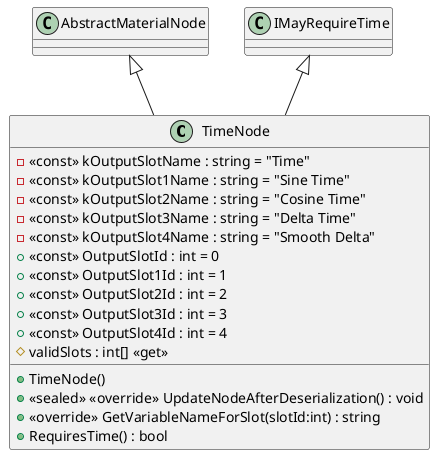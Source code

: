 @startuml
class TimeNode {
    - <<const>> kOutputSlotName : string = "Time"
    - <<const>> kOutputSlot1Name : string = "Sine Time"
    - <<const>> kOutputSlot2Name : string = "Cosine Time"
    - <<const>> kOutputSlot3Name : string = "Delta Time"
    - <<const>> kOutputSlot4Name : string = "Smooth Delta"
    + <<const>> OutputSlotId : int = 0
    + <<const>> OutputSlot1Id : int = 1
    + <<const>> OutputSlot2Id : int = 2
    + <<const>> OutputSlot3Id : int = 3
    + <<const>> OutputSlot4Id : int = 4
    + TimeNode()
    + <<sealed>> <<override>> UpdateNodeAfterDeserialization() : void
    # validSlots : int[] <<get>>
    + <<override>> GetVariableNameForSlot(slotId:int) : string
    + RequiresTime() : bool
}
AbstractMaterialNode <|-- TimeNode
IMayRequireTime <|-- TimeNode
@enduml
